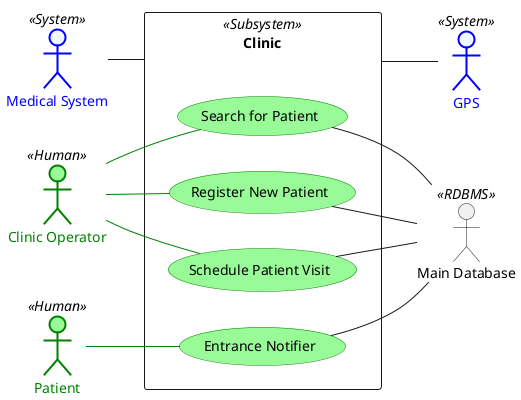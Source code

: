 @startuml
left to right direction

rectangle Clinic <<Subsystem>> {
    usecase "Search for Patient"            as sfp  #palegreen;line:green
    usecase "Register New Patient"          as rnp  #palegreen;line:green
    usecase "Schedule Patient Visit"        as spa  #palegreen;line:green
    usecase "Entrance Notifier"             as ent  #palegreen;line:green
}

actor "Main Database"     <<RDBMS>>       as psql
actor "Clinic Operator"   <<Human>>       as cop #palegreen;line:green;line.bold;text:green
actor "Patient"           <<Human>>       as pat #palegreen;line:green;line.bold;text:green
actor "GPS"               <<System>>      as gps #aliceblue;line:blue;line.bold;text:blue
actor "Medical System"    <<System>>      as med #aliceblue;line:blue;line.bold;text:blue

cop  -- rnp   #green
cop  -- spa   #green
cop  -- sfp   #green
pat  -- ent   #green

rnp  -- psql
spa  -- psql
sfp  -- psql
ent  -- psql

Clinic -down- gps
Clinic -up- med

@enduml
